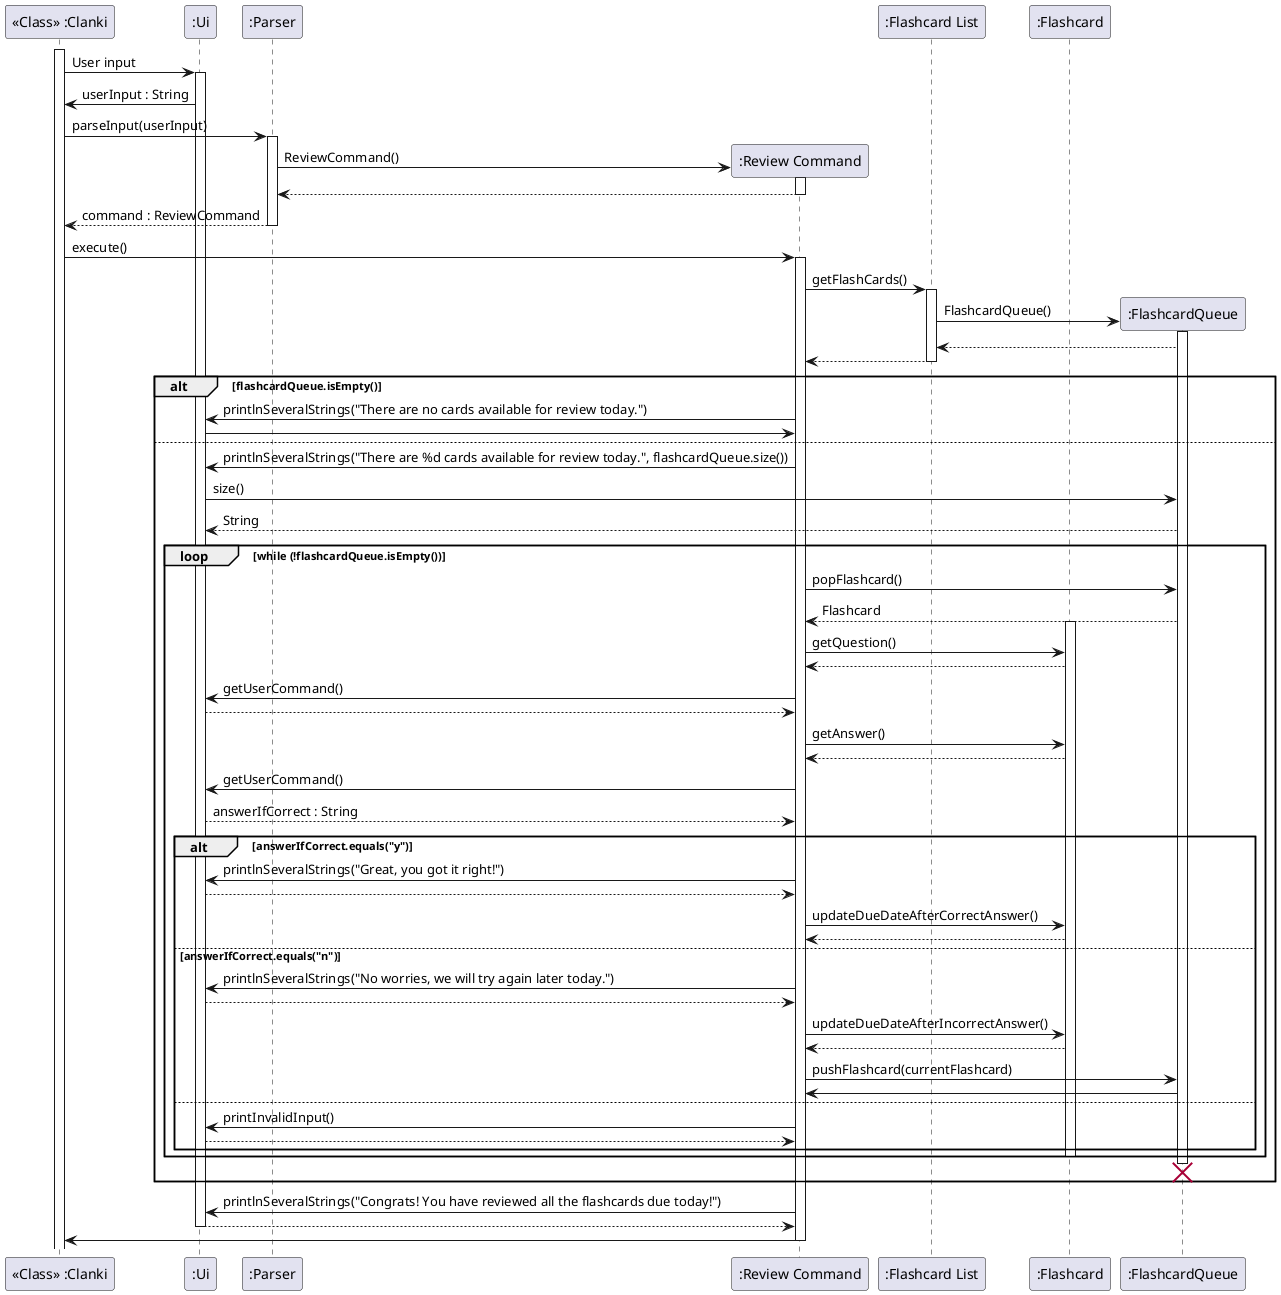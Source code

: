 @startuml
'https://plantuml.com/sequence-diagram

participant "<<Class>> :Clanki" as Main
participant ":Ui" as Ui
participant ":Parser" as Parser
participant ":Review Command" as ReviewCommand
participant ":Flashcard List" as FlashcardList
participant ":Flashcard" as Flashcard
participant ":FlashcardQueue" as FlashcardQueue

activate Main
Main -> Ui : User input
activate Ui

Ui -> Main : userInput : String

Main -> Parser : parseInput(userInput)
activate Parser

create ReviewCommand
Parser -> ReviewCommand : ReviewCommand()
activate ReviewCommand

ReviewCommand --> Parser
deactivate ReviewCommand

Parser --> Main : command : ReviewCommand
deactivate Parser

Main -> ReviewCommand : execute()
activate ReviewCommand

ReviewCommand -> FlashcardList : getFlashCards()
activate FlashcardList

create FlashcardQueue
FlashcardList -> FlashcardQueue : FlashcardQueue()
activate FlashcardQueue
FlashcardQueue --> FlashcardList
FlashcardList --> ReviewCommand
deactivate FlashcardList

alt flashcardQueue.isEmpty()
    ReviewCommand -> Ui : printlnSeveralStrings("There are no cards available for review today.")
    Ui -> ReviewCommand
else
    ReviewCommand -> Ui : printlnSeveralStrings("There are %d cards available for review today.", flashcardQueue.size())
    Ui -> FlashcardQueue : size()
    FlashcardQueue --> Ui : String
    loop while (!flashcardQueue.isEmpty())

        ReviewCommand -> FlashcardQueue : popFlashcard()
        FlashcardQueue --> ReviewCommand : Flashcard
        activate Flashcard
        ReviewCommand -> Flashcard : getQuestion()
        Flashcard --> ReviewCommand
        ReviewCommand -> Ui : getUserCommand()
        Ui --> ReviewCommand
        ReviewCommand -> Flashcard : getAnswer()
        Flashcard --> ReviewCommand
        ReviewCommand -> Ui : getUserCommand()
        Ui --> ReviewCommand : answerIfCorrect : String

        alt answerIfCorrect.equals("y")
            ReviewCommand -> Ui :printlnSeveralStrings("Great, you got it right!")
            Ui --> ReviewCommand
            ReviewCommand -> Flashcard : updateDueDateAfterCorrectAnswer()
            Flashcard --> ReviewCommand
        else answerIfCorrect.equals("n")
            ReviewCommand -> Ui : printlnSeveralStrings("No worries, we will try again later today.")
            Ui --> ReviewCommand
            ReviewCommand -> Flashcard : updateDueDateAfterIncorrectAnswer()
            Flashcard --> ReviewCommand
            ReviewCommand -> FlashcardQueue : pushFlashcard(currentFlashcard)
            FlashcardQueue -> ReviewCommand
        else
            ReviewCommand -> Ui : printInvalidInput()
            Ui --> ReviewCommand
        end
        deactivate Flashcard
    end
    destroy FlashcardQueue
end

ReviewCommand -> Ui : printlnSeveralStrings("Congrats! You have reviewed all the flashcards due today!")
Ui --> ReviewCommand
deactivate Ui
ReviewCommand -> Main
deactivate ReviewCommand

@enduml